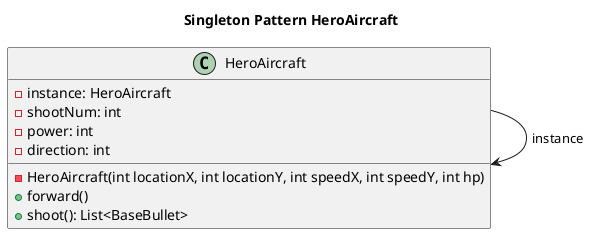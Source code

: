 @startuml
'https://plantuml.com/sequence-diagram



title Singleton Pattern HeroAircraft

class HeroAircraft{
- instance: HeroAircraft
- shootNum: int
- power: int
- direction: int
- HeroAircraft(int locationX, int locationY, int speedX, int speedY, int hp)
+ forward()
+ shoot(): List<BaseBullet>
}

HeroAircraft -> HeroAircraft : instance
@enduml